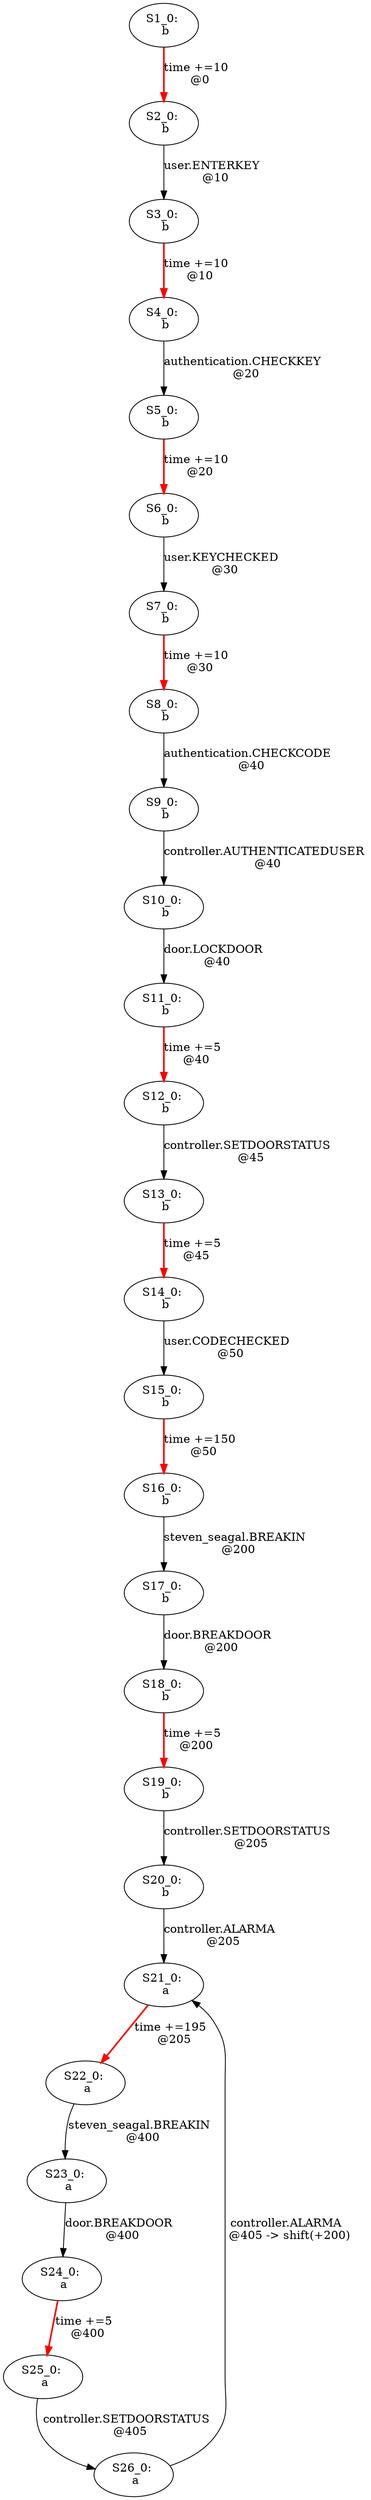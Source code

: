 digraph html {
S1_0[label="S1_0: \n b"];
S2_0[label="S2_0: \n b"];
S1_0 -> S2_0[label="time +=10 \n @0", style="bold", color="red"];
S3_0[label="S3_0: \n b"];
S4_0[label="S4_0: \n b"];
S3_0 -> S4_0[label="time +=10 \n @10", style="bold", color="red"];
S2_0 -> S3_0[label="user.ENTERKEY \n @10"];
S5_0[label="S5_0: \n b"];
S6_0[label="S6_0: \n b"];
S5_0 -> S6_0[label="time +=10 \n @20", style="bold", color="red"];
S4_0 -> S5_0[label="authentication.CHECKKEY \n @20"];
S7_0[label="S7_0: \n b"];
S8_0[label="S8_0: \n b"];
S7_0 -> S8_0[label="time +=10 \n @30", style="bold", color="red"];
S6_0 -> S7_0[label="user.KEYCHECKED \n @30"];
S9_0[label="S9_0: \n b"];
S8_0 -> S9_0[label="authentication.CHECKCODE \n @40"];
S10_0[label="S10_0: \n b"];
S9_0 -> S10_0[label="controller.AUTHENTICATEDUSER \n @40"];
S11_0[label="S11_0: \n b"];
S12_0[label="S12_0: \n b"];
S11_0 -> S12_0[label="time +=5 \n @40", style="bold", color="red"];
S10_0 -> S11_0[label="door.LOCKDOOR \n @40"];
S13_0[label="S13_0: \n b"];
S14_0[label="S14_0: \n b"];
S13_0 -> S14_0[label="time +=5 \n @45", style="bold", color="red"];
S12_0 -> S13_0[label="controller.SETDOORSTATUS \n @45"];
S15_0[label="S15_0: \n b"];
S16_0[label="S16_0: \n b"];
S15_0 -> S16_0[label="time +=150 \n @50", style="bold", color="red"];
S14_0 -> S15_0[label="user.CODECHECKED \n @50"];
S17_0[label="S17_0: \n b"];
S16_0 -> S17_0[label="steven_seagal.BREAKIN \n @200"];
S18_0[label="S18_0: \n b"];
S19_0[label="S19_0: \n b"];
S18_0 -> S19_0[label="time +=5 \n @200", style="bold", color="red"];
S17_0 -> S18_0[label="door.BREAKDOOR \n @200"];
S20_0[label="S20_0: \n b"];
S19_0 -> S20_0[label="controller.SETDOORSTATUS \n @205"];
S21_0[label="S21_0: \n a"];
S22_0[label="S22_0: \n a"];
S21_0 -> S22_0[label="time +=195 \n @205", style="bold", color="red"];
S20_0 -> S21_0[label="controller.ALARMA \n @205"];
S23_0[label="S23_0: \n a"];
S22_0 -> S23_0[label="steven_seagal.BREAKIN \n @400"];
S24_0[label="S24_0: \n a"];
S25_0[label="S25_0: \n a"];
S24_0 -> S25_0[label="time +=5 \n @400", style="bold", color="red"];
S23_0 -> S24_0[label="door.BREAKDOOR \n @400"];
S26_0[label="S26_0: \n a"];
S25_0 -> S26_0[label="controller.SETDOORSTATUS \n @405"];
S26_0 -> S21_0[label="controller.ALARMA \n @405 -> shift(+200)"];
}